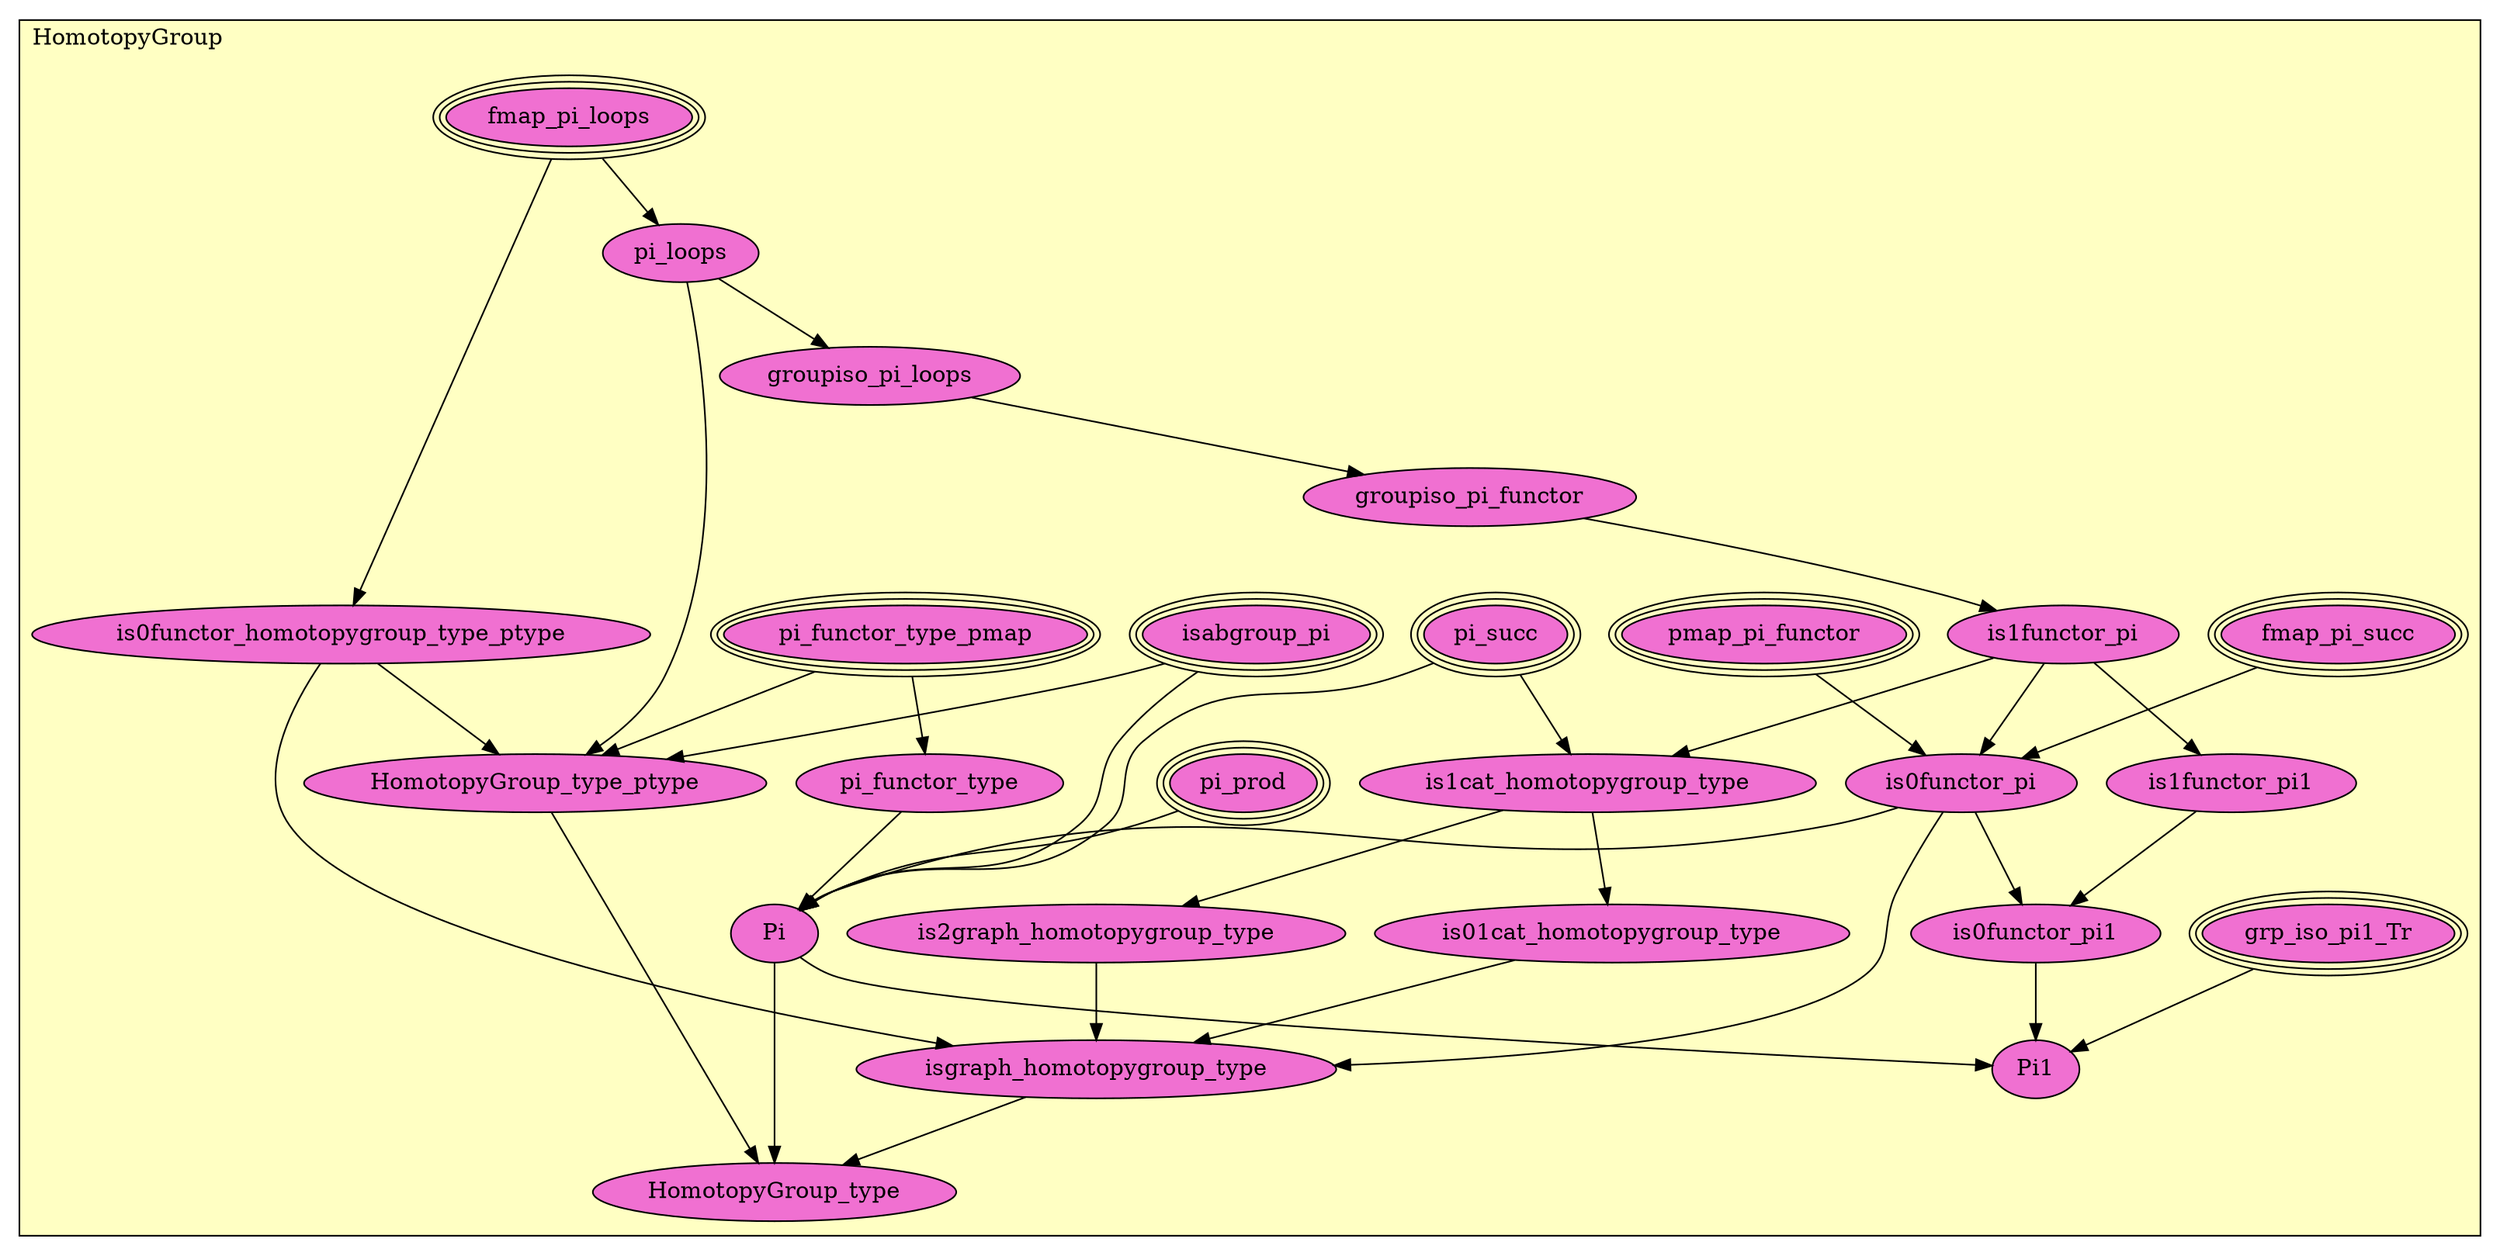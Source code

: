 digraph HoTT_Homotopy_HomotopyGroup {
  graph [ratio=0.5]
  node [style=filled]
HomotopyGroup_grp_iso_pi1_Tr [label="grp_iso_pi1_Tr", URL=<HomotopyGroup.html#grp_iso_pi1_Tr>, peripheries=3, fillcolor="#F070D1"] ;
HomotopyGroup_pmap_pi_functor [label="pmap_pi_functor", URL=<HomotopyGroup.html#pmap_pi_functor>, peripheries=3, fillcolor="#F070D1"] ;
HomotopyGroup_pi_prod [label="pi_prod", URL=<HomotopyGroup.html#pi_prod>, peripheries=3, fillcolor="#F070D1"] ;
HomotopyGroup_fmap_pi_loops [label="fmap_pi_loops", URL=<HomotopyGroup.html#fmap_pi_loops>, peripheries=3, fillcolor="#F070D1"] ;
HomotopyGroup_pi_loops [label="pi_loops", URL=<HomotopyGroup.html#pi_loops>, fillcolor="#F070D1"] ;
HomotopyGroup_groupiso_pi_loops [label="groupiso_pi_loops", URL=<HomotopyGroup.html#groupiso_pi_loops>, fillcolor="#F070D1"] ;
HomotopyGroup_groupiso_pi_functor [label="groupiso_pi_functor", URL=<HomotopyGroup.html#groupiso_pi_functor>, fillcolor="#F070D1"] ;
HomotopyGroup_is1functor_pi [label="is1functor_pi", URL=<HomotopyGroup.html#is1functor_pi>, fillcolor="#F070D1"] ;
HomotopyGroup_is1functor_pi1 [label="is1functor_pi1", URL=<HomotopyGroup.html#is1functor_pi1>, fillcolor="#F070D1"] ;
HomotopyGroup_fmap_pi_succ [label="fmap_pi_succ", URL=<HomotopyGroup.html#fmap_pi_succ>, peripheries=3, fillcolor="#F070D1"] ;
HomotopyGroup_is0functor_pi [label="is0functor_pi", URL=<HomotopyGroup.html#is0functor_pi>, fillcolor="#F070D1"] ;
HomotopyGroup_is0functor_pi1 [label="is0functor_pi1", URL=<HomotopyGroup.html#is0functor_pi1>, fillcolor="#F070D1"] ;
HomotopyGroup_pi_functor_type_pmap [label="pi_functor_type_pmap", URL=<HomotopyGroup.html#pi_functor_type_pmap>, peripheries=3, fillcolor="#F070D1"] ;
HomotopyGroup_pi_functor_type [label="pi_functor_type", URL=<HomotopyGroup.html#pi_functor_type>, fillcolor="#F070D1"] ;
HomotopyGroup_isabgroup_pi [label="isabgroup_pi", URL=<HomotopyGroup.html#isabgroup_pi>, peripheries=3, fillcolor="#F070D1"] ;
HomotopyGroup_pi_succ [label="pi_succ", URL=<HomotopyGroup.html#pi_succ>, peripheries=3, fillcolor="#F070D1"] ;
HomotopyGroup_Pi [label="Pi", URL=<HomotopyGroup.html#Pi>, fillcolor="#F070D1"] ;
HomotopyGroup_Pi1 [label="Pi1", URL=<HomotopyGroup.html#Pi1>, fillcolor="#F070D1"] ;
HomotopyGroup_is0functor_homotopygroup_type_ptype [label="is0functor_homotopygroup_type_ptype", URL=<HomotopyGroup.html#is0functor_homotopygroup_type_ptype>, fillcolor="#F070D1"] ;
HomotopyGroup_is1cat_homotopygroup_type [label="is1cat_homotopygroup_type", URL=<HomotopyGroup.html#is1cat_homotopygroup_type>, fillcolor="#F070D1"] ;
HomotopyGroup_is01cat_homotopygroup_type [label="is01cat_homotopygroup_type", URL=<HomotopyGroup.html#is01cat_homotopygroup_type>, fillcolor="#F070D1"] ;
HomotopyGroup_is2graph_homotopygroup_type [label="is2graph_homotopygroup_type", URL=<HomotopyGroup.html#is2graph_homotopygroup_type>, fillcolor="#F070D1"] ;
HomotopyGroup_isgraph_homotopygroup_type [label="isgraph_homotopygroup_type", URL=<HomotopyGroup.html#isgraph_homotopygroup_type>, fillcolor="#F070D1"] ;
HomotopyGroup_HomotopyGroup_type_ptype [label="HomotopyGroup_type_ptype", URL=<HomotopyGroup.html#HomotopyGroup_type_ptype>, fillcolor="#F070D1"] ;
HomotopyGroup_HomotopyGroup_type [label="HomotopyGroup_type", URL=<HomotopyGroup.html#HomotopyGroup_type>, fillcolor="#F070D1"] ;
  HomotopyGroup_grp_iso_pi1_Tr -> HomotopyGroup_Pi1 [] ;
  HomotopyGroup_pmap_pi_functor -> HomotopyGroup_is0functor_pi [] ;
  HomotopyGroup_pi_prod -> HomotopyGroup_Pi [] ;
  HomotopyGroup_fmap_pi_loops -> HomotopyGroup_pi_loops [] ;
  HomotopyGroup_fmap_pi_loops -> HomotopyGroup_is0functor_homotopygroup_type_ptype [] ;
  HomotopyGroup_pi_loops -> HomotopyGroup_groupiso_pi_loops [] ;
  HomotopyGroup_pi_loops -> HomotopyGroup_HomotopyGroup_type_ptype [] ;
  HomotopyGroup_groupiso_pi_loops -> HomotopyGroup_groupiso_pi_functor [] ;
  HomotopyGroup_groupiso_pi_functor -> HomotopyGroup_is1functor_pi [] ;
  HomotopyGroup_is1functor_pi -> HomotopyGroup_is1functor_pi1 [] ;
  HomotopyGroup_is1functor_pi -> HomotopyGroup_is0functor_pi [] ;
  HomotopyGroup_is1functor_pi -> HomotopyGroup_is1cat_homotopygroup_type [] ;
  HomotopyGroup_is1functor_pi1 -> HomotopyGroup_is0functor_pi1 [] ;
  HomotopyGroup_fmap_pi_succ -> HomotopyGroup_is0functor_pi [] ;
  HomotopyGroup_is0functor_pi -> HomotopyGroup_is0functor_pi1 [] ;
  HomotopyGroup_is0functor_pi -> HomotopyGroup_Pi [] ;
  HomotopyGroup_is0functor_pi -> HomotopyGroup_isgraph_homotopygroup_type [] ;
  HomotopyGroup_is0functor_pi1 -> HomotopyGroup_Pi1 [] ;
  HomotopyGroup_pi_functor_type_pmap -> HomotopyGroup_pi_functor_type [] ;
  HomotopyGroup_pi_functor_type_pmap -> HomotopyGroup_HomotopyGroup_type_ptype [] ;
  HomotopyGroup_pi_functor_type -> HomotopyGroup_Pi [] ;
  HomotopyGroup_isabgroup_pi -> HomotopyGroup_Pi [] ;
  HomotopyGroup_isabgroup_pi -> HomotopyGroup_HomotopyGroup_type_ptype [] ;
  HomotopyGroup_pi_succ -> HomotopyGroup_Pi [] ;
  HomotopyGroup_pi_succ -> HomotopyGroup_is1cat_homotopygroup_type [] ;
  HomotopyGroup_Pi -> HomotopyGroup_Pi1 [] ;
  HomotopyGroup_Pi -> HomotopyGroup_HomotopyGroup_type [] ;
  HomotopyGroup_is0functor_homotopygroup_type_ptype -> HomotopyGroup_isgraph_homotopygroup_type [] ;
  HomotopyGroup_is0functor_homotopygroup_type_ptype -> HomotopyGroup_HomotopyGroup_type_ptype [] ;
  HomotopyGroup_is1cat_homotopygroup_type -> HomotopyGroup_is01cat_homotopygroup_type [] ;
  HomotopyGroup_is1cat_homotopygroup_type -> HomotopyGroup_is2graph_homotopygroup_type [] ;
  HomotopyGroup_is01cat_homotopygroup_type -> HomotopyGroup_isgraph_homotopygroup_type [] ;
  HomotopyGroup_is2graph_homotopygroup_type -> HomotopyGroup_isgraph_homotopygroup_type [] ;
  HomotopyGroup_isgraph_homotopygroup_type -> HomotopyGroup_HomotopyGroup_type [] ;
  HomotopyGroup_HomotopyGroup_type_ptype -> HomotopyGroup_HomotopyGroup_type [] ;
subgraph cluster_HomotopyGroup { label="HomotopyGroup"; fillcolor="#FFFFC3"; labeljust=l; style=filled 
HomotopyGroup_HomotopyGroup_type; HomotopyGroup_HomotopyGroup_type_ptype; HomotopyGroup_isgraph_homotopygroup_type; HomotopyGroup_is2graph_homotopygroup_type; HomotopyGroup_is01cat_homotopygroup_type; HomotopyGroup_is1cat_homotopygroup_type; HomotopyGroup_is0functor_homotopygroup_type_ptype; HomotopyGroup_Pi1; HomotopyGroup_Pi; HomotopyGroup_pi_succ; HomotopyGroup_isabgroup_pi; HomotopyGroup_pi_functor_type; HomotopyGroup_pi_functor_type_pmap; HomotopyGroup_is0functor_pi1; HomotopyGroup_is0functor_pi; HomotopyGroup_fmap_pi_succ; HomotopyGroup_is1functor_pi1; HomotopyGroup_is1functor_pi; HomotopyGroup_groupiso_pi_functor; HomotopyGroup_groupiso_pi_loops; HomotopyGroup_pi_loops; HomotopyGroup_fmap_pi_loops; HomotopyGroup_pi_prod; HomotopyGroup_pmap_pi_functor; HomotopyGroup_grp_iso_pi1_Tr; };
} /* END */
